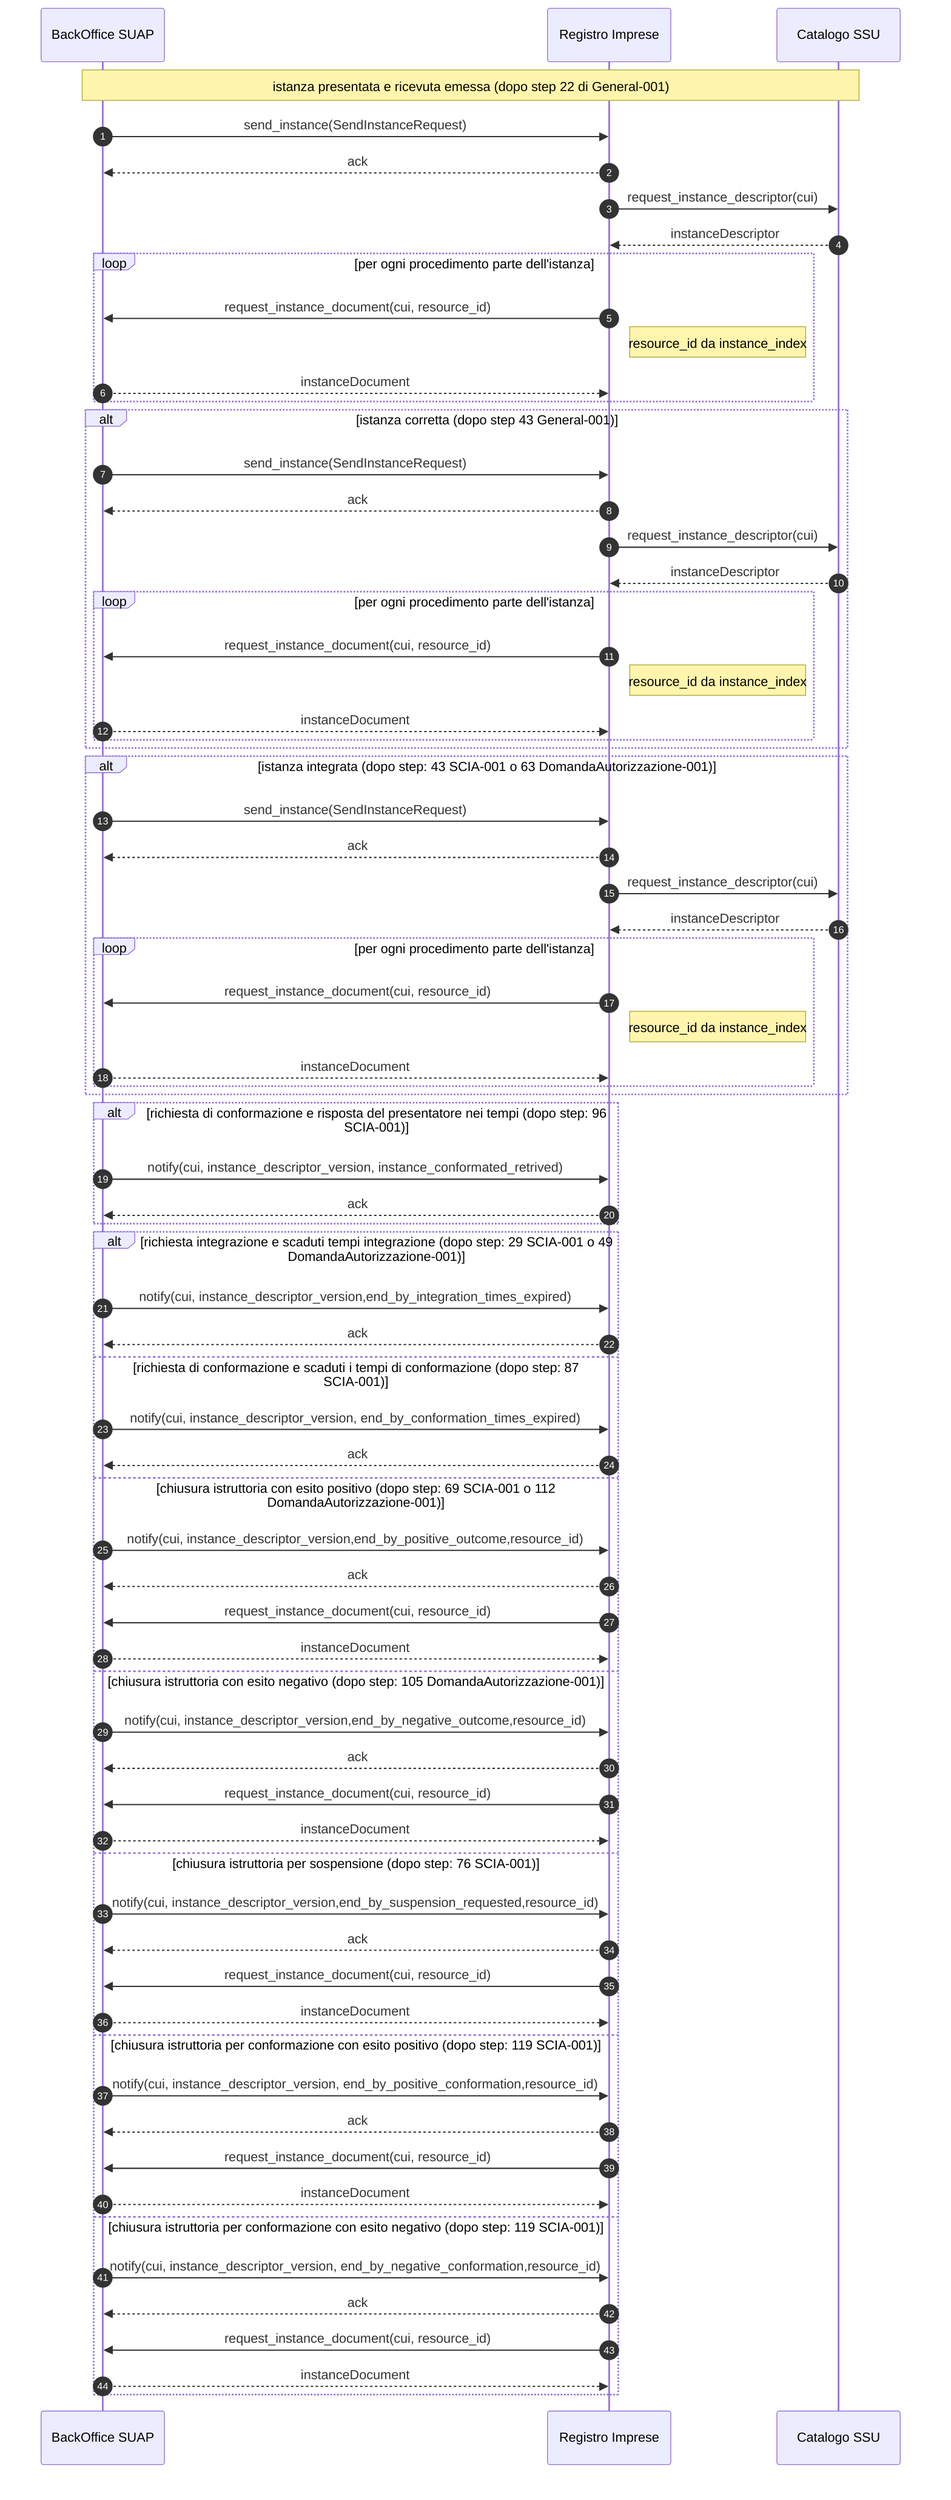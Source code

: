 sequenceDiagram
    autonumber
    
    participant B as BackOffice SUAP  
    participant RI as Registro Imprese   
    participant C as Catalogo SSU  

   
   
    Note over B,C: istanza presentata e ricevuta emessa (dopo step 22 di General-001)
    

    B ->> RI: send_instance(SendInstanceRequest)
    RI -->> B: ack
    
    RI ->> C: request_instance_descriptor(cui)
	C -->> RI: instanceDescriptor
    
    loop per ogni procedimento parte dell'istanza
        RI ->> B:  request_instance_document(cui, resource_id)
        note right of RI: resource_id da instance_index
        B -->> RI: instanceDocument
    end
    

    alt istanza corretta (dopo step 43 General-001)

        B ->> RI: send_instance(SendInstanceRequest)
        RI -->> B: ack
    
        RI ->> C: request_instance_descriptor(cui)
        C -->> RI: instanceDescriptor
        
        loop per ogni procedimento parte dell'istanza
            RI ->> B:  request_instance_document(cui, resource_id)
            note right of RI: resource_id da instance_index
            B -->> RI: instanceDocument
        end



    end

    alt istanza integrata (dopo step: 43 SCIA-001 o 63 DomandaAutorizzazione-001)

        B ->> RI: send_instance(SendInstanceRequest)
        RI -->> B: ack
    
        RI ->> C: request_instance_descriptor(cui)
        C -->> RI: instanceDescriptor
        
        loop per ogni procedimento parte dell'istanza
            RI ->> B:  request_instance_document(cui, resource_id)
            note right of RI: resource_id da instance_index
            B -->> RI: instanceDocument
        end


    end

    alt richiesta di conformazione e risposta del presentatore nei tempi (dopo step: 96 SCIA-001)

        B ->> RI: notify(cui, instance_descriptor_version, instance_conformated_retrived)
        RI -->> B: ack

    end

    alt richiesta integrazione e scaduti tempi integrazione (dopo step: 29 SCIA-001 o 49 DomandaAutorizzazione-001)

        B ->> RI: notify(cui, instance_descriptor_version,end_by_integration_times_expired)
        RI -->> B: ack

    else richiesta di conformazione e scaduti i tempi di conformazione (dopo step: 87 SCIA-001)
    
        B ->> RI: notify(cui, instance_descriptor_version, end_by_conformation_times_expired)
        RI -->> B: ack

    else chiusura istruttoria con esito positivo (dopo step: 69 SCIA-001 o 112 DomandaAutorizzazione-001)

        B ->> RI: notify(cui, instance_descriptor_version,end_by_positive_outcome,resource_id)
        RI -->> B: ack

        RI ->> B: request_instance_document(cui, resource_id)
        B -->> RI: instanceDocument 

    else chiusura istruttoria con esito negativo (dopo step: 105 DomandaAutorizzazione-001)

        B ->> RI: notify(cui, instance_descriptor_version,end_by_negative_outcome,resource_id)
        RI -->> B: ack

        RI ->> B: request_instance_document(cui, resource_id)
        B -->> RI: instanceDocument 

    else chiusura istruttoria per sospensione (dopo step: 76 SCIA-001)

        B ->> RI: notify(cui, instance_descriptor_version,end_by_suspension_requested,resource_id)
        RI -->> B: ack

        RI ->> B: request_instance_document(cui, resource_id)
        B -->> RI: instanceDocument 

    else chiusura istruttoria per conformazione con esito positivo (dopo step: 119 SCIA-001)

        B ->> RI: notify(cui, instance_descriptor_version, end_by_positive_conformation,resource_id)
        RI -->> B: ack

        RI ->> B: request_instance_document(cui, resource_id)
        B -->> RI: instanceDocument 

    else chiusura istruttoria per conformazione con esito negativo (dopo step: 119 SCIA-001)

        B ->> RI: notify(cui, instance_descriptor_version, end_by_negative_conformation,resource_id)
        RI -->> B: ack

        RI ->> B: request_instance_document(cui, resource_id)
        B -->> RI: instanceDocument 

    end